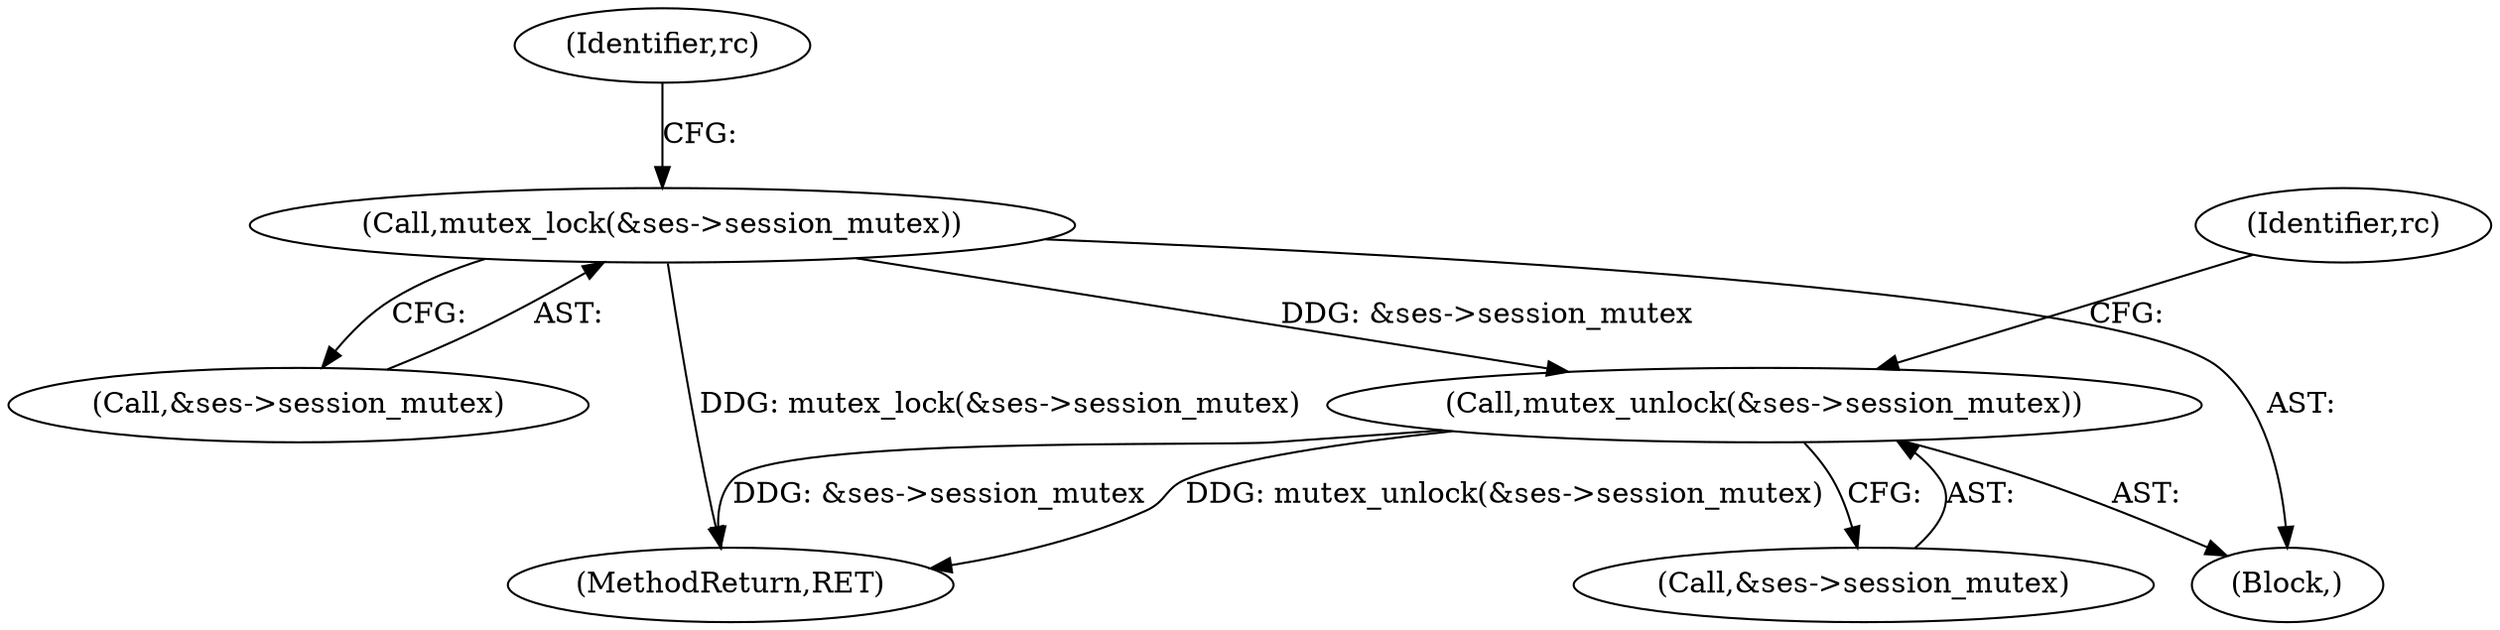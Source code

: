 digraph "0_linux_4ff67b720c02c36e54d55b88c2931879b7db1cd2_0@API" {
"1000355" [label="(Call,mutex_unlock(&ses->session_mutex))"];
"1000334" [label="(Call,mutex_lock(&ses->session_mutex))"];
"1000335" [label="(Call,&ses->session_mutex)"];
"1000390" [label="(MethodReturn,RET)"];
"1000109" [label="(Block,)"];
"1000334" [label="(Call,mutex_lock(&ses->session_mutex))"];
"1000340" [label="(Identifier,rc)"];
"1000356" [label="(Call,&ses->session_mutex)"];
"1000355" [label="(Call,mutex_unlock(&ses->session_mutex))"];
"1000361" [label="(Identifier,rc)"];
"1000355" -> "1000109"  [label="AST: "];
"1000355" -> "1000356"  [label="CFG: "];
"1000356" -> "1000355"  [label="AST: "];
"1000361" -> "1000355"  [label="CFG: "];
"1000355" -> "1000390"  [label="DDG: &ses->session_mutex"];
"1000355" -> "1000390"  [label="DDG: mutex_unlock(&ses->session_mutex)"];
"1000334" -> "1000355"  [label="DDG: &ses->session_mutex"];
"1000334" -> "1000109"  [label="AST: "];
"1000334" -> "1000335"  [label="CFG: "];
"1000335" -> "1000334"  [label="AST: "];
"1000340" -> "1000334"  [label="CFG: "];
"1000334" -> "1000390"  [label="DDG: mutex_lock(&ses->session_mutex)"];
}
